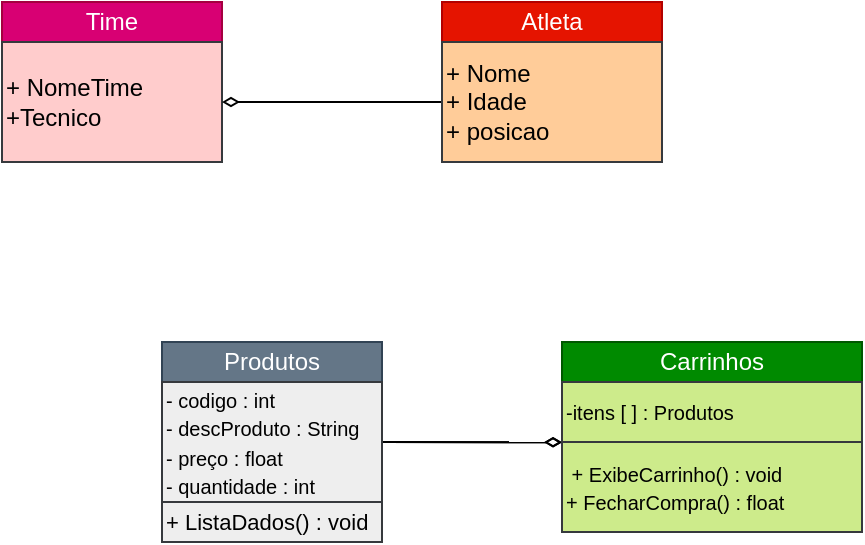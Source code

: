 <mxfile>
    <diagram id="rGwt7ImJRkVZdIHSdzus" name="Página-1">
        <mxGraphModel dx="459" dy="416" grid="1" gridSize="10" guides="1" tooltips="1" connect="1" arrows="1" fold="1" page="1" pageScale="1" pageWidth="827" pageHeight="1169" math="0" shadow="0">
            <root>
                <mxCell id="0"/>
                <mxCell id="1" parent="0"/>
                <mxCell id="2" value="Time" style="rounded=0;whiteSpace=wrap;html=1;fillColor=#d80073;fontColor=#ffffff;strokeColor=#A50040;" vertex="1" parent="1">
                    <mxGeometry x="120" y="160" width="110" height="20" as="geometry"/>
                </mxCell>
                <mxCell id="3" value="+ NomeTime&lt;br&gt;+Tecnico" style="rounded=0;whiteSpace=wrap;html=1;fillColor=#ffcccc;align=left;strokeColor=#36393d;" vertex="1" parent="1">
                    <mxGeometry x="120" y="180" width="110" height="60" as="geometry"/>
                </mxCell>
                <mxCell id="7" value="Atleta" style="rounded=0;whiteSpace=wrap;html=1;fillColor=#e51400;fontColor=#ffffff;strokeColor=#B20000;" vertex="1" parent="1">
                    <mxGeometry x="340" y="160" width="110" height="20" as="geometry"/>
                </mxCell>
                <mxCell id="13" style="edgeStyle=none;html=1;exitX=0;exitY=0.5;exitDx=0;exitDy=0;entryX=1;entryY=0.5;entryDx=0;entryDy=0;endArrow=diamondThin;endFill=0;" edge="1" parent="1" source="8" target="3">
                    <mxGeometry relative="1" as="geometry"/>
                </mxCell>
                <mxCell id="8" value="+ Nome&lt;br&gt;+ Idade&lt;br&gt;+ posicao" style="rounded=0;whiteSpace=wrap;html=1;fillColor=#ffcc99;align=left;strokeColor=#36393d;" vertex="1" parent="1">
                    <mxGeometry x="340" y="180" width="110" height="60" as="geometry"/>
                </mxCell>
                <mxCell id="9" value="Produtos" style="rounded=0;whiteSpace=wrap;html=1;fillColor=#647687;fontColor=#ffffff;strokeColor=#314354;" vertex="1" parent="1">
                    <mxGeometry x="200" y="330" width="110" height="20" as="geometry"/>
                </mxCell>
                <mxCell id="15" style="edgeStyle=none;html=1;exitX=1;exitY=0.5;exitDx=0;exitDy=0;fontSize=11;endArrow=diamondThin;endFill=0;" edge="1" parent="1" source="10">
                    <mxGeometry relative="1" as="geometry">
                        <mxPoint x="400" y="380.138" as="targetPoint"/>
                    </mxGeometry>
                </mxCell>
                <mxCell id="10" value="&lt;font size=&quot;1&quot;&gt;- codigo : int&lt;br&gt;- descProduto : String&lt;br&gt;- preço : float&lt;br&gt;- quantidade : int&lt;br&gt;&lt;/font&gt;" style="rounded=0;whiteSpace=wrap;html=1;fillColor=none;align=left;" vertex="1" parent="1">
                    <mxGeometry x="200" y="350" width="110" height="60" as="geometry"/>
                </mxCell>
                <mxCell id="14" value="+ ListaDados() : void" style="rounded=0;whiteSpace=wrap;html=1;fontSize=11;fillColor=#eeeeee;align=left;strokeColor=#36393d;" vertex="1" parent="1">
                    <mxGeometry x="200" y="410" width="110" height="20" as="geometry"/>
                </mxCell>
                <mxCell id="16" style="edgeStyle=none;html=1;exitX=1;exitY=0.5;exitDx=0;exitDy=0;fontSize=11;endArrow=diamondThin;endFill=0;" edge="1" source="17" parent="1">
                    <mxGeometry relative="1" as="geometry">
                        <mxPoint x="400" y="380.138" as="targetPoint"/>
                    </mxGeometry>
                </mxCell>
                <mxCell id="17" value="&lt;font size=&quot;1&quot;&gt;- codigo : int&lt;br&gt;- descProduto : String&lt;br&gt;- preço : float&lt;br&gt;- quantidade : int&lt;br&gt;&lt;/font&gt;" style="rounded=0;whiteSpace=wrap;html=1;fillColor=#eeeeee;align=left;strokeColor=#36393d;" vertex="1" parent="1">
                    <mxGeometry x="200" y="350" width="110" height="60" as="geometry"/>
                </mxCell>
                <mxCell id="18" value="Carrinhos" style="rounded=0;whiteSpace=wrap;html=1;fillColor=#008a00;fontColor=#ffffff;strokeColor=#005700;" vertex="1" parent="1">
                    <mxGeometry x="400" y="330" width="150" height="20" as="geometry"/>
                </mxCell>
                <mxCell id="21" value="&lt;font size=&quot;1&quot;&gt;-itens [ ] : Produtos&lt;br&gt;&lt;/font&gt;" style="rounded=0;whiteSpace=wrap;html=1;fillColor=#cdeb8b;align=left;strokeColor=#36393d;" vertex="1" parent="1">
                    <mxGeometry x="400" y="350" width="150" height="30" as="geometry"/>
                </mxCell>
                <mxCell id="22" value="&lt;font style=&quot;font-size: 10px;&quot;&gt;&amp;nbsp;+ ExibeCarrinho() : void&lt;br&gt;+ FecharCompra() : float&lt;br&gt;&lt;/font&gt;" style="rounded=0;whiteSpace=wrap;html=1;fontSize=11;fillColor=none;align=left;" vertex="1" parent="1">
                    <mxGeometry x="400" y="380" width="150" height="45" as="geometry"/>
                </mxCell>
                <mxCell id="23" value="&lt;font style=&quot;font-size: 10px;&quot;&gt;&amp;nbsp;+ ExibeCarrinho() : void&lt;br&gt;+ FecharCompra() : float&lt;br&gt;&lt;/font&gt;" style="rounded=0;whiteSpace=wrap;html=1;fontSize=11;fillColor=none;align=left;" vertex="1" parent="1">
                    <mxGeometry x="400" y="380" width="150" height="45" as="geometry"/>
                </mxCell>
                <mxCell id="24" value="&lt;font style=&quot;font-size: 10px;&quot;&gt;&amp;nbsp;+ ExibeCarrinho() : void&lt;br&gt;+ FecharCompra() : float&lt;br&gt;&lt;/font&gt;" style="rounded=0;whiteSpace=wrap;html=1;fontSize=11;fillColor=#cdeb8b;align=left;strokeColor=#36393d;" vertex="1" parent="1">
                    <mxGeometry x="400" y="380" width="150" height="45" as="geometry"/>
                </mxCell>
            </root>
        </mxGraphModel>
    </diagram>
</mxfile>